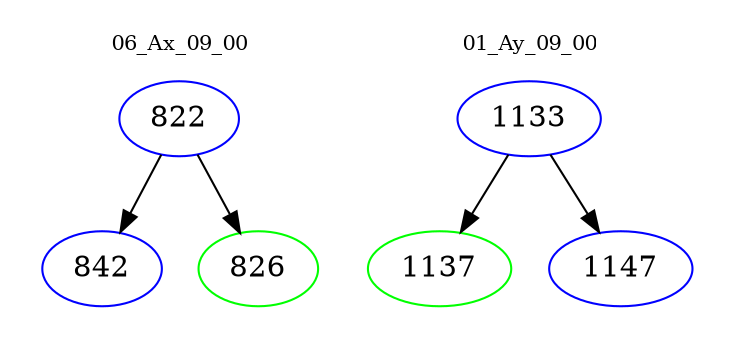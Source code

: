 digraph{
subgraph cluster_0 {
color = white
label = "06_Ax_09_00";
fontsize=10;
T0_822 [label="822", color="blue"]
T0_822 -> T0_842 [color="black"]
T0_842 [label="842", color="blue"]
T0_822 -> T0_826 [color="black"]
T0_826 [label="826", color="green"]
}
subgraph cluster_1 {
color = white
label = "01_Ay_09_00";
fontsize=10;
T1_1133 [label="1133", color="blue"]
T1_1133 -> T1_1137 [color="black"]
T1_1137 [label="1137", color="green"]
T1_1133 -> T1_1147 [color="black"]
T1_1147 [label="1147", color="blue"]
}
}
